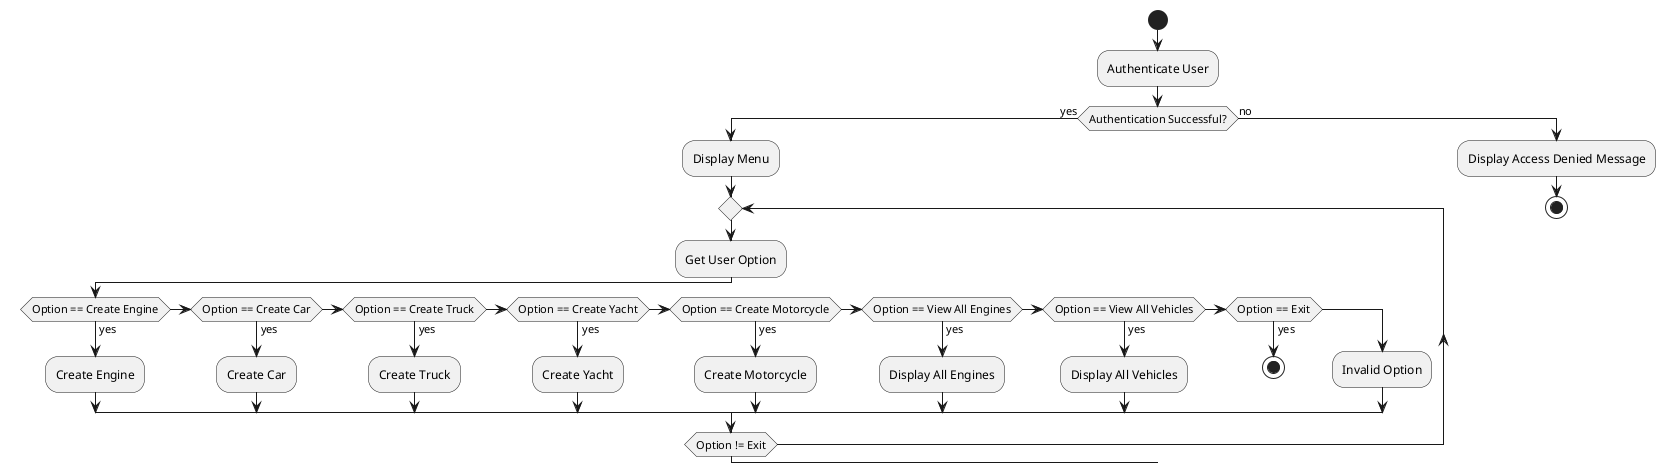 @startuml

start

:Authenticate User;
if (Authentication Successful?) then (yes)
  :Display Menu;
  repeat
    :Get User Option;
    if (Option == Create Engine) then (yes)
      :Create Engine;
    else if (Option == Create Car) then (yes)
      :Create Car;
    else if (Option == Create Truck) then (yes)
      :Create Truck;
    else if (Option == Create Yacht) then (yes)
      :Create Yacht;
    else if (Option == Create Motorcycle) then (yes)
      :Create Motorcycle;
    else if (Option == View All Engines) then (yes)
      :Display All Engines;
    else if (Option == View All Vehicles) then (yes)
      :Display All Vehicles;
    else if (Option == Exit) then (yes)
      stop
    else
      :Invalid Option;
    endif
  repeat while (Option != Exit)
else (no)
  :Display Access Denied Message;
  stop
endif

@enduml

